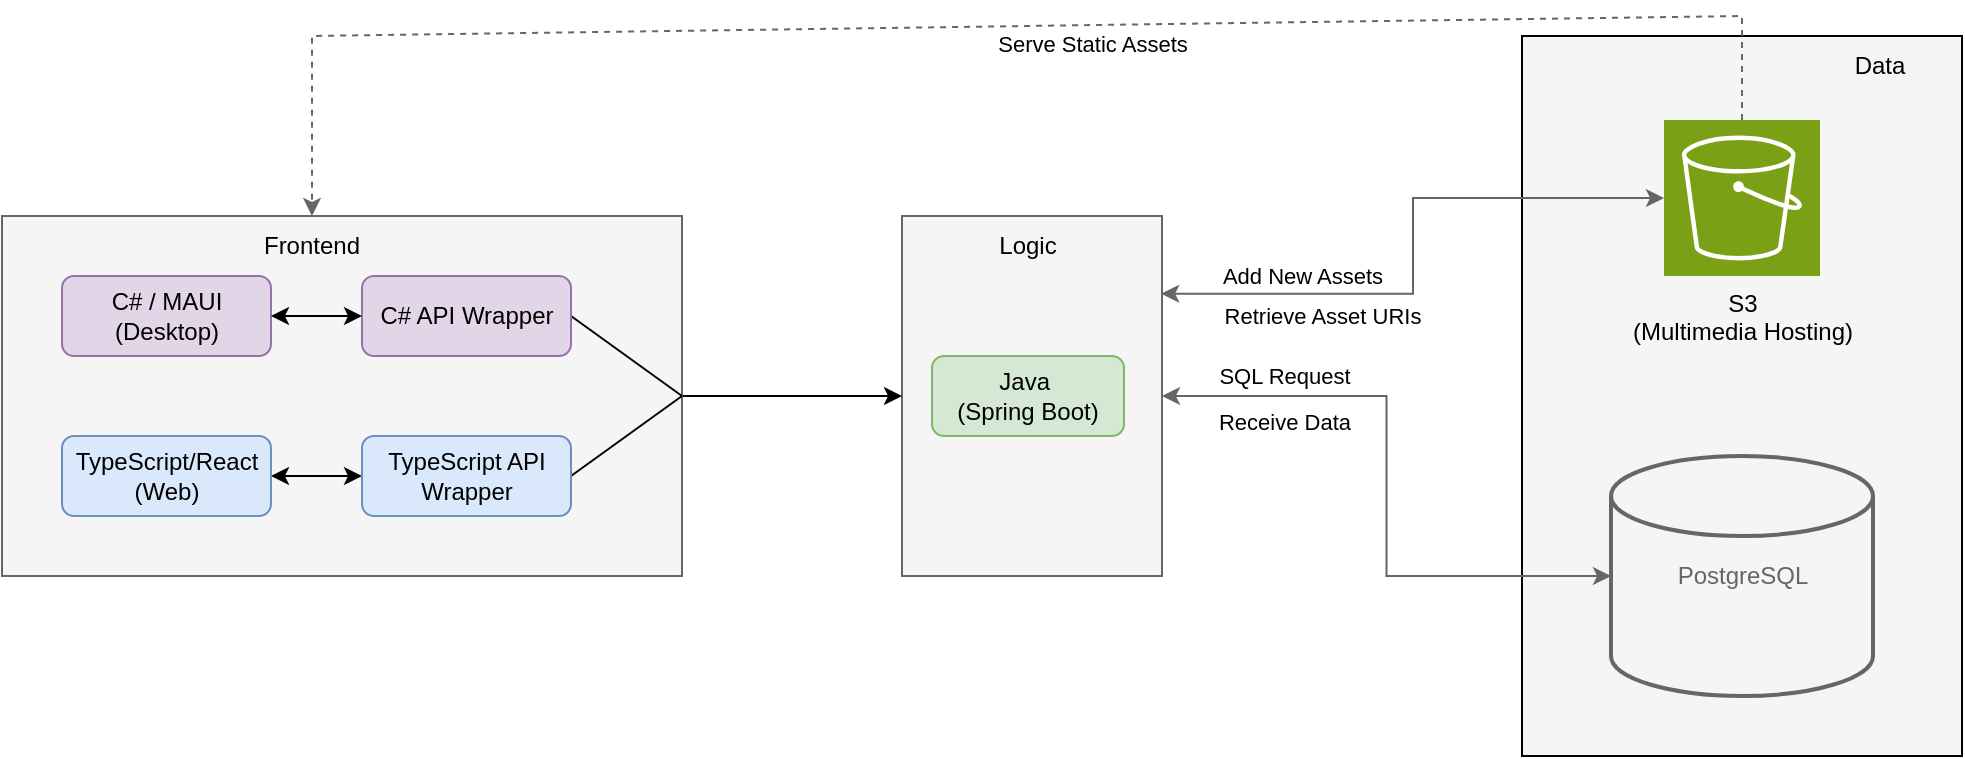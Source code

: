 <mxfile version="24.7.16">
  <diagram name="Page-1" id="avLllQ8TfvQK6QZWN9e0">
    <mxGraphModel dx="2071" dy="816" grid="1" gridSize="10" guides="1" tooltips="1" connect="1" arrows="1" fold="1" page="1" pageScale="1" pageWidth="850" pageHeight="1100" math="0" shadow="0">
      <root>
        <mxCell id="0" />
        <mxCell id="1" parent="0" />
        <mxCell id="S7jA4LU07vTDR2kEZMbT-1" value="" style="rounded=0;whiteSpace=wrap;html=1;fillColor=#F5F5F5;" vertex="1" parent="1">
          <mxGeometry x="690" y="160" width="220" height="360" as="geometry" />
        </mxCell>
        <mxCell id="96OnCysgnm1QU07OWwqa-6" value="&lt;font color=&quot;#000000&quot;&gt;S3&lt;br&gt;(Multimedia Hosting)&lt;/font&gt;" style="sketch=0;points=[[0,0,0],[0.25,0,0],[0.5,0,0],[0.75,0,0],[1,0,0],[0,1,0],[0.25,1,0],[0.5,1,0],[0.75,1,0],[1,1,0],[0,0.25,0],[0,0.5,0],[0,0.75,0],[1,0.25,0],[1,0.5,0],[1,0.75,0]];outlineConnect=0;fontColor=#232F3E;fillColor=#7AA116;strokeColor=#ffffff;dashed=0;verticalLabelPosition=bottom;verticalAlign=top;align=center;html=1;fontSize=12;fontStyle=0;aspect=fixed;shape=mxgraph.aws4.resourceIcon;resIcon=mxgraph.aws4.s3;" parent="1" vertex="1">
          <mxGeometry x="761" y="202" width="78" height="78" as="geometry" />
        </mxCell>
        <mxCell id="V3AIk7Uvm4u_U-9z5ptn-5" value="&lt;font color=&quot;#666666&quot;&gt;PostgreSQL&lt;/font&gt;" style="strokeWidth=2;html=1;shape=mxgraph.flowchart.database;whiteSpace=wrap;fillColor=#f5f5f5;fontColor=#333333;strokeColor=#666666;" parent="1" vertex="1">
          <mxGeometry x="734.5" y="370" width="131" height="120" as="geometry" />
        </mxCell>
        <mxCell id="V3AIk7Uvm4u_U-9z5ptn-6" value="&lt;div&gt;&lt;br&gt;&lt;/div&gt;" style="rounded=0;whiteSpace=wrap;html=1;fillColor=#f5f5f5;fontColor=#333333;strokeColor=#666666;" parent="1" vertex="1">
          <mxGeometry x="380" y="250" width="130" height="180" as="geometry" />
        </mxCell>
        <mxCell id="V3AIk7Uvm4u_U-9z5ptn-7" value="Logic" style="text;html=1;align=center;verticalAlign=middle;whiteSpace=wrap;rounded=0;" parent="1" vertex="1">
          <mxGeometry x="413" y="250" width="60" height="30" as="geometry" />
        </mxCell>
        <mxCell id="V3AIk7Uvm4u_U-9z5ptn-8" value="&lt;div&gt;Java&amp;nbsp;&lt;/div&gt;&lt;div&gt;(Spring Boot)&lt;/div&gt;" style="rounded=1;whiteSpace=wrap;html=1;fillColor=#d5e8d4;strokeColor=#82b366;" parent="1" vertex="1">
          <mxGeometry x="395" y="320" width="96" height="40" as="geometry" />
        </mxCell>
        <mxCell id="V3AIk7Uvm4u_U-9z5ptn-13" style="edgeStyle=orthogonalEdgeStyle;rounded=0;orthogonalLoop=1;jettySize=auto;html=1;strokeColor=#000000;" parent="1" source="V3AIk7Uvm4u_U-9z5ptn-9" target="V3AIk7Uvm4u_U-9z5ptn-6" edge="1">
          <mxGeometry relative="1" as="geometry" />
        </mxCell>
        <mxCell id="V3AIk7Uvm4u_U-9z5ptn-9" value="" style="rounded=0;whiteSpace=wrap;html=1;fillColor=#f5f5f5;fontColor=#333333;strokeColor=#666666;" parent="1" vertex="1">
          <mxGeometry x="-70" y="250" width="340" height="180" as="geometry" />
        </mxCell>
        <mxCell id="V3AIk7Uvm4u_U-9z5ptn-10" value="Frontend" style="text;html=1;align=center;verticalAlign=middle;whiteSpace=wrap;rounded=0;" parent="1" vertex="1">
          <mxGeometry x="55" y="250" width="60" height="30" as="geometry" />
        </mxCell>
        <mxCell id="V3AIk7Uvm4u_U-9z5ptn-11" value="&lt;div&gt;C# / MAUI &lt;br&gt;&lt;/div&gt;&lt;div&gt;(Desktop)&lt;br&gt;&lt;/div&gt;" style="rounded=1;whiteSpace=wrap;html=1;fillColor=#e1d5e7;strokeColor=#9673a6;" parent="1" vertex="1">
          <mxGeometry x="-40" y="280" width="104.5" height="40" as="geometry" />
        </mxCell>
        <mxCell id="S7jA4LU07vTDR2kEZMbT-5" style="edgeStyle=orthogonalEdgeStyle;rounded=0;orthogonalLoop=1;jettySize=auto;html=1;entryX=0;entryY=0.5;entryDx=0;entryDy=0;startArrow=classic;startFill=1;" edge="1" parent="1" source="V3AIk7Uvm4u_U-9z5ptn-12" target="S7jA4LU07vTDR2kEZMbT-4">
          <mxGeometry relative="1" as="geometry" />
        </mxCell>
        <mxCell id="V3AIk7Uvm4u_U-9z5ptn-12" value="&lt;div&gt;TypeScript/React&lt;br&gt;&lt;/div&gt;&lt;div&gt;(Web)&lt;br&gt;&lt;/div&gt;" style="rounded=1;whiteSpace=wrap;html=1;fillColor=#dae8fc;strokeColor=#6c8ebf;" parent="1" vertex="1">
          <mxGeometry x="-40" y="360" width="104.5" height="40" as="geometry" />
        </mxCell>
        <mxCell id="V3AIk7Uvm4u_U-9z5ptn-17" value="" style="endArrow=classic;html=1;rounded=0;entryX=0;entryY=0.5;entryDx=0;entryDy=0;entryPerimeter=0;exitX=0.997;exitY=0.216;exitDx=0;exitDy=0;strokeColor=#666666;edgeStyle=orthogonalEdgeStyle;exitPerimeter=0;startArrow=classic;startFill=1;" parent="1" source="V3AIk7Uvm4u_U-9z5ptn-6" target="96OnCysgnm1QU07OWwqa-6" edge="1">
          <mxGeometry width="50" height="50" relative="1" as="geometry">
            <mxPoint x="494" y="340" as="sourcePoint" />
            <mxPoint x="544" y="290" as="targetPoint" />
          </mxGeometry>
        </mxCell>
        <mxCell id="S7jA4LU07vTDR2kEZMbT-9" value="&lt;div&gt;Add New Assets&lt;/div&gt;" style="edgeLabel;html=1;align=center;verticalAlign=middle;resizable=0;points=[];" vertex="1" connectable="0" parent="V3AIk7Uvm4u_U-9z5ptn-17">
          <mxGeometry x="-0.472" y="1" relative="1" as="geometry">
            <mxPoint x="-9" y="-8" as="offset" />
          </mxGeometry>
        </mxCell>
        <mxCell id="S7jA4LU07vTDR2kEZMbT-11" value="Retrieve Asset URIs" style="edgeLabel;html=1;align=center;verticalAlign=middle;resizable=0;points=[];" vertex="1" connectable="0" parent="V3AIk7Uvm4u_U-9z5ptn-17">
          <mxGeometry x="-0.794" relative="1" as="geometry">
            <mxPoint x="49" y="11" as="offset" />
          </mxGeometry>
        </mxCell>
        <mxCell id="V3AIk7Uvm4u_U-9z5ptn-19" value="" style="endArrow=classic;html=1;rounded=0;dashed=1;exitX=0.5;exitY=0;exitDx=0;exitDy=0;exitPerimeter=0;entryX=0.5;entryY=0;entryDx=0;entryDy=0;strokeColor=#666666;" parent="1" source="96OnCysgnm1QU07OWwqa-6" target="V3AIk7Uvm4u_U-9z5ptn-10" edge="1">
          <mxGeometry width="50" height="50" relative="1" as="geometry">
            <mxPoint x="664" y="180" as="sourcePoint" />
            <mxPoint x="714" y="130" as="targetPoint" />
            <Array as="points">
              <mxPoint x="800" y="150" />
              <mxPoint x="85" y="160" />
            </Array>
          </mxGeometry>
        </mxCell>
        <mxCell id="S7jA4LU07vTDR2kEZMbT-8" value="Serve Static Assets" style="edgeLabel;html=1;align=center;verticalAlign=middle;resizable=0;points=[];" vertex="1" connectable="0" parent="V3AIk7Uvm4u_U-9z5ptn-19">
          <mxGeometry x="-0.177" y="1" relative="1" as="geometry">
            <mxPoint x="-25" y="9" as="offset" />
          </mxGeometry>
        </mxCell>
        <mxCell id="V3AIk7Uvm4u_U-9z5ptn-20" value="" style="endArrow=classic;html=1;rounded=0;entryX=0;entryY=0.5;entryDx=0;entryDy=0;entryPerimeter=0;exitX=1;exitY=0.5;exitDx=0;exitDy=0;strokeColor=#666666;edgeStyle=orthogonalEdgeStyle;startArrow=classic;startFill=1;" parent="1" source="V3AIk7Uvm4u_U-9z5ptn-6" target="V3AIk7Uvm4u_U-9z5ptn-5" edge="1">
          <mxGeometry width="50" height="50" relative="1" as="geometry">
            <mxPoint x="550" y="440" as="sourcePoint" />
            <mxPoint x="600" y="390" as="targetPoint" />
          </mxGeometry>
        </mxCell>
        <mxCell id="S7jA4LU07vTDR2kEZMbT-10" value="SQL Request" style="edgeLabel;html=1;align=center;verticalAlign=middle;resizable=0;points=[];" vertex="1" connectable="0" parent="V3AIk7Uvm4u_U-9z5ptn-20">
          <mxGeometry x="-0.142" y="-1" relative="1" as="geometry">
            <mxPoint x="-51" y="-33" as="offset" />
          </mxGeometry>
        </mxCell>
        <mxCell id="S7jA4LU07vTDR2kEZMbT-12" value="Receive Data" style="edgeLabel;html=1;align=center;verticalAlign=middle;resizable=0;points=[];" vertex="1" connectable="0" parent="V3AIk7Uvm4u_U-9z5ptn-20">
          <mxGeometry x="-0.208" y="-1" relative="1" as="geometry">
            <mxPoint x="-51" as="offset" />
          </mxGeometry>
        </mxCell>
        <mxCell id="S7jA4LU07vTDR2kEZMbT-2" value="&lt;div&gt;Data&lt;/div&gt;" style="text;html=1;align=center;verticalAlign=middle;whiteSpace=wrap;rounded=0;" vertex="1" parent="1">
          <mxGeometry x="839" y="160" width="60" height="30" as="geometry" />
        </mxCell>
        <mxCell id="S7jA4LU07vTDR2kEZMbT-16" style="rounded=0;orthogonalLoop=1;jettySize=auto;html=1;entryX=1;entryY=0.5;entryDx=0;entryDy=0;endArrow=none;endFill=0;exitX=1;exitY=0.5;exitDx=0;exitDy=0;" edge="1" parent="1" source="S7jA4LU07vTDR2kEZMbT-4" target="V3AIk7Uvm4u_U-9z5ptn-9">
          <mxGeometry relative="1" as="geometry" />
        </mxCell>
        <mxCell id="S7jA4LU07vTDR2kEZMbT-4" value="TypeScript API Wrapper" style="rounded=1;whiteSpace=wrap;html=1;fillColor=#dae8fc;strokeColor=#6c8ebf;" vertex="1" parent="1">
          <mxGeometry x="110" y="360" width="104.5" height="40" as="geometry" />
        </mxCell>
        <mxCell id="S7jA4LU07vTDR2kEZMbT-15" style="rounded=0;orthogonalLoop=1;jettySize=auto;html=1;entryX=1;entryY=0.5;entryDx=0;entryDy=0;endArrow=none;endFill=0;exitX=1;exitY=0.5;exitDx=0;exitDy=0;" edge="1" parent="1" source="S7jA4LU07vTDR2kEZMbT-6" target="V3AIk7Uvm4u_U-9z5ptn-9">
          <mxGeometry relative="1" as="geometry" />
        </mxCell>
        <mxCell id="S7jA4LU07vTDR2kEZMbT-6" value="C# API Wrapper" style="rounded=1;whiteSpace=wrap;html=1;fillColor=#e1d5e7;strokeColor=#9673a6;" vertex="1" parent="1">
          <mxGeometry x="110" y="280" width="104.5" height="40" as="geometry" />
        </mxCell>
        <mxCell id="S7jA4LU07vTDR2kEZMbT-7" style="edgeStyle=orthogonalEdgeStyle;rounded=0;orthogonalLoop=1;jettySize=auto;html=1;entryX=0;entryY=0.5;entryDx=0;entryDy=0;startArrow=classic;startFill=1;" edge="1" parent="1" source="V3AIk7Uvm4u_U-9z5ptn-11" target="S7jA4LU07vTDR2kEZMbT-6">
          <mxGeometry relative="1" as="geometry" />
        </mxCell>
      </root>
    </mxGraphModel>
  </diagram>
</mxfile>
